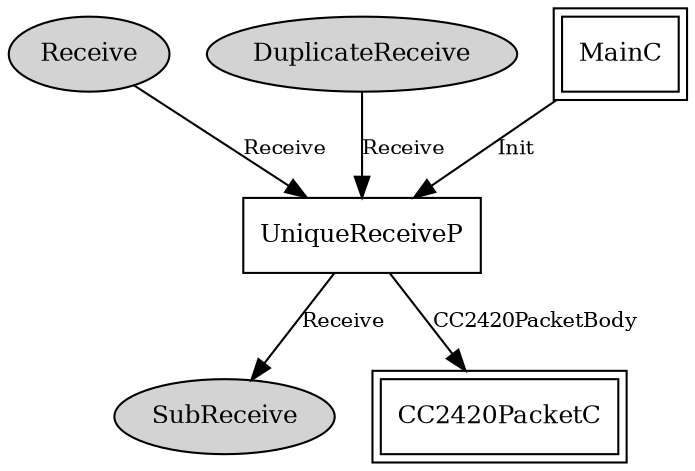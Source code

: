 digraph "tos.chips.cc2420.unique.UniqueReceiveC" {
  n0x4134dbb8 [shape=ellipse, style=filled, label="Receive", fontsize=12];
  "UniqueReceiveP" [fontsize=12, shape=box, URL="../chtml/tos.chips.cc2420.unique.UniqueReceiveP.html"];
  n0x4137e010 [shape=ellipse, style=filled, label="DuplicateReceive", fontsize=12];
  "UniqueReceiveP" [fontsize=12, shape=box, URL="../chtml/tos.chips.cc2420.unique.UniqueReceiveP.html"];
  "UniqueReceiveP" [fontsize=12, shape=box, URL="../chtml/tos.chips.cc2420.unique.UniqueReceiveP.html"];
  n0x4137e438 [shape=ellipse, style=filled, label="SubReceive", fontsize=12];
  "MainC" [fontsize=12, shape=box,peripheries=2, URL="../chtml/tos.system.MainC.html"];
  "UniqueReceiveP" [fontsize=12, shape=box, URL="../chtml/tos.chips.cc2420.unique.UniqueReceiveP.html"];
  "UniqueReceiveP" [fontsize=12, shape=box, URL="../chtml/tos.chips.cc2420.unique.UniqueReceiveP.html"];
  "CC2420PacketC" [fontsize=12, shape=box,peripheries=2, URL="../chtml/tos.chips.cc2420.packet.CC2420PacketC.html"];
  "n0x4134dbb8" -> "UniqueReceiveP" [label="Receive", URL="../ihtml/tos.interfaces.Receive.html", fontsize=10];
  "n0x4137e010" -> "UniqueReceiveP" [label="Receive", URL="../ihtml/tos.interfaces.Receive.html", fontsize=10];
  "UniqueReceiveP" -> "n0x4137e438" [label="Receive", URL="../ihtml/tos.interfaces.Receive.html", fontsize=10];
  "MainC" -> "UniqueReceiveP" [label="Init", URL="../ihtml/tos.interfaces.Init.html", fontsize=10];
  "UniqueReceiveP" -> "CC2420PacketC" [label="CC2420PacketBody", URL="../ihtml/tos.chips.cc2420.interfaces.CC2420PacketBody.html", fontsize=10];
}
